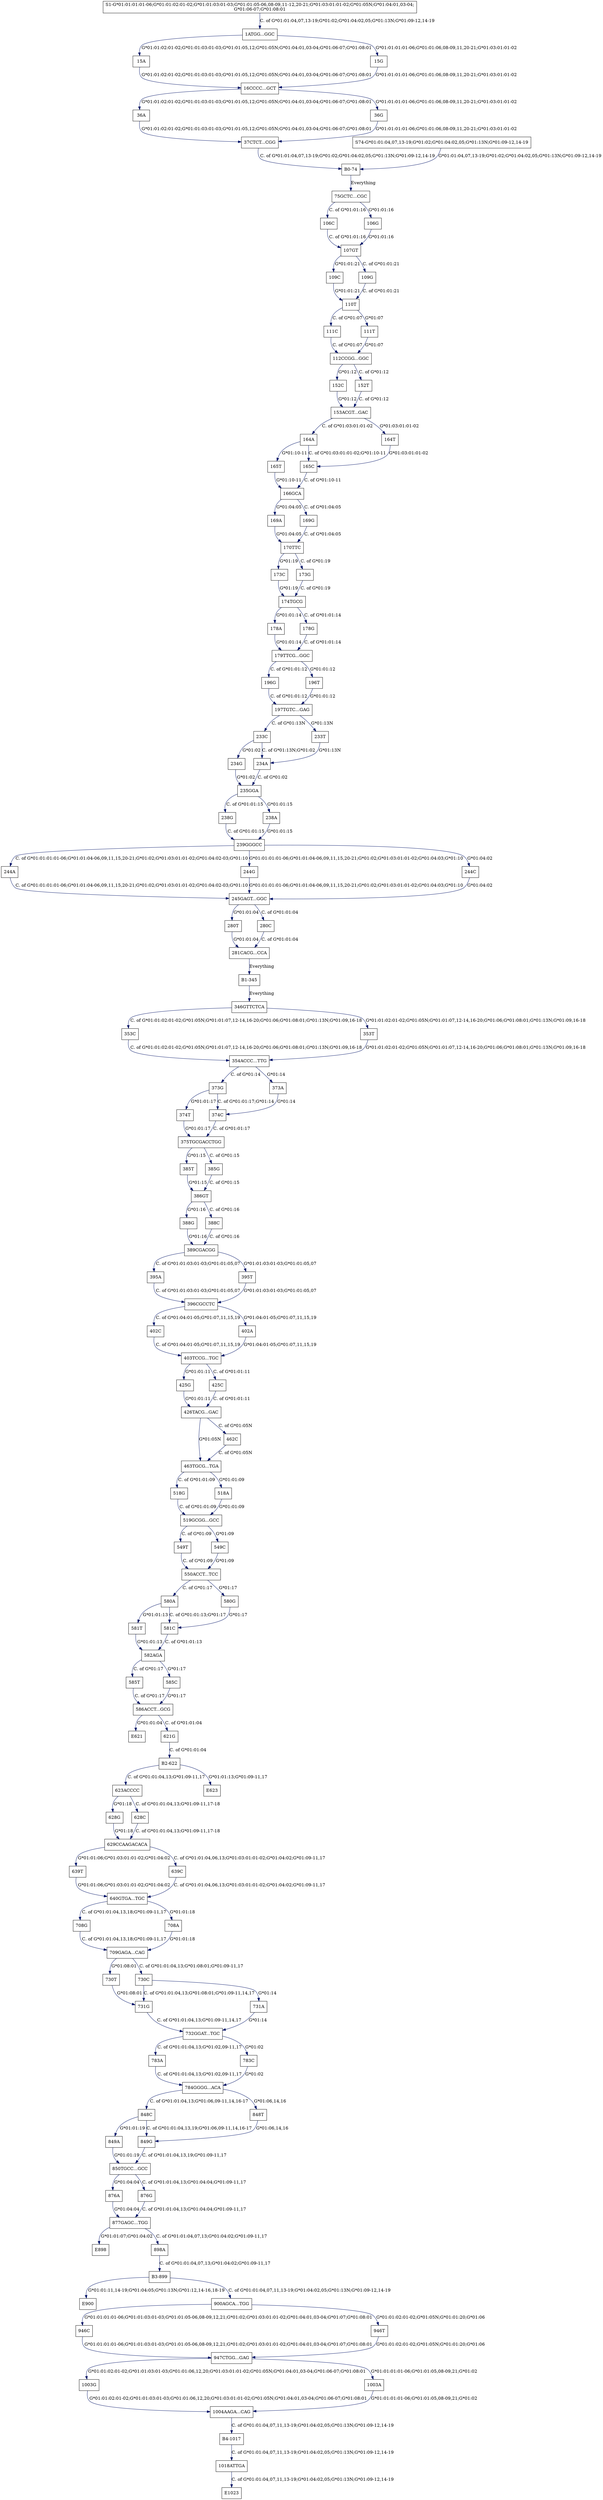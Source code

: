 digraph G {
  "234G" [shape=box, ];
  "15A" [shape=box, ];
  "S1-G*01:01:01:01-06;G*01:01:02:01-02;G*01:01:03:01-03;G*01:01:05-06,08-09,11-12,20-21;G*01:03:01:01-02;G*01:05N;G*01:04:01,03-04;
G*01:06-07;G*01:08:01" [
  shape=box, ];
  "783A" [shape=box, ];
  "166GCA" [shape=box, ];
  "1018ATTGA" [shape=box, ];
  "B0-74" [shape=box, ];
  "170TTC" [shape=box, ];
  "353C" [shape=box, ];
  "244A" [shape=box, ];
  "245GAGT...GGC" [shape=box, ];
  "848C" [shape=box, ];
  "402C" [shape=box, ];
  "731G" [shape=box, ];
  "178A" [shape=box, ];
  "580A" [shape=box, ];
  "640GTGA...TGC" [shape=box, ];
  "110T" [shape=box, ];
  "153ACGT...GAC" [shape=box, ];
  "426TACG...GAC" [shape=box, ];
  "582AGA" [shape=box, ];
  "E621" [shape=box, ];
  "708G" [shape=box, ];
  "784GGGG...ACA" [shape=box, ];
  "623ACCCC" [shape=box, ];
  "1003G" [shape=box, ];
  "730T" [shape=box, ];
  "876A" [shape=box, ];
  "197TGTC...GAG" [shape=box, ];
  "639T" [shape=box, ];
  "179TTCG...GGC" [shape=box, ];
  "174TGCG" [shape=box, ];
  "730C" [shape=box, ];
  "E900" [shape=box, ];
  "233C" [shape=box, ];
  "628G" [shape=box, ];
  "629CCAAGACACA" [shape=box, ];
  "37CTCT...CGG" [shape=box, ];
  "164A" [shape=box, ];
  "385T" [shape=box, ];
  "244G" [shape=box, ];
  "165T" [shape=box, ];
  "E623" [shape=box, ];
  "B3-899" [shape=box, ];
  "238G" [shape=box, ];
  "1003A" [shape=box, ];
  "280T" [shape=box, ];
  "388G" [shape=box, ];
  "36A" [shape=box, ];
  "152C" [shape=box, ];
  "244C" [shape=box, ];
  "1ATGG...GGC" [shape=box, ];
  "106C" [shape=box, ];
  "395A" [shape=box, ];
  "585T" [shape=box, ];
  "109C" [shape=box, ];
  "850TGCC...GCC" [shape=box, ];
  "375TGCGACCTGG" [shape=box, ];
  "621G" [shape=box, ];
  "396CGCCTC" [shape=box, ];
  "235GGA" [shape=box, ];
  "848T" [shape=box, ];
  "354ACCC...TTG" [shape=box, ];
  "849G" [shape=box, ];
  "389CGACGG" [shape=box, ];
  "178G" [shape=box, ];
  "B1-345" [shape=box, ];
  "709GAGA...CAG" [shape=box, ];
  "425G" [shape=box, ];
  "549T" [shape=box, ];
  "1004AAGA...CAG" [shape=box, ];
  "518G" [shape=box, ];
  "580G" [shape=box, ];
  "947CTGG...GAG" [shape=box, ];
  "708A" [shape=box, ];
  "111C" [shape=box, ];
  "15G" [shape=box, ];
  "783C" [shape=box, ];
  "234A" [shape=box, ];
  "173C" [shape=box, ];
  "585C" [shape=box, ];
  "386GT" [shape=box, ];
  "402A" [shape=box, ];
  "900AGCA...TGG" [shape=box, ];
  "75GCTC...CGC" [shape=box, ];
  "196G" [shape=box, ];
  "586ACCT...GCG" [shape=box, ];
  "238A" [shape=box, ];
  "106G" [shape=box, ];
  "946C" [shape=box, ];
  "877GAGC...TGG" [shape=box, ];
  "519GCGG...GCC" [shape=box, ];
  "388C" [shape=box, ];
  "239GGGCC" [shape=box, ];
  "425C" [shape=box, ];
  "B2-622" [shape=box, ];
  "385G" [shape=box, ];
  "639C" [shape=box, ];
  "876G" [shape=box, ];
  "B4-1017" [shape=box, ];
  "S74-G*01:01:04,07,13-19;G*01:02;G*01:04:02,05;G*01:13N;G*01:09-12,14-19" [
  shape=box, ];
  "946T" [shape=box, ];
  "280C" [shape=box, ];
  "732GGAT...TGC" [shape=box, ];
  "581C" [shape=box, ];
  "549C" [shape=box, ];
  "373G" [shape=box, ];
  "16CCCC...GCT" [shape=box, ];
  "152T" [shape=box, ];
  "107GT" [shape=box, ];
  "373A" [shape=box, ];
  "E898" [shape=box, ];
  "628C" [shape=box, ];
  "109G" [shape=box, ];
  "346GTTCTCA" [shape=box, ];
  "898A" [shape=box, ];
  "374T" [shape=box, ];
  "395T" [shape=box, ];
  "550ACCT...TCC" [shape=box, ];
  "463TGCG...TGA" [shape=box, ];
  "849A" [shape=box, ];
  "164T" [shape=box, ];
  "36G" [shape=box, ];
  "169A" [shape=box, ];
  "518A" [shape=box, ];
  "E1023" [shape=box, ];
  "233T" [shape=box, ];
  "374C" [shape=box, ];
  "196T" [shape=box, ];
  "169G" [shape=box, ];
  "111T" [shape=box, ];
  "112CCGG...GGC" [shape=box, ];
  "403TCCG...TGC" [shape=box, ];
  "173G" [shape=box, ];
  "462C" [shape=box, ];
  "731A" [shape=box, ];
  "581T" [shape=box, ];
  "281CACG...CCA" [shape=box, ];
  "165C" [shape=box, ];
  "353T" [shape=box, ];
  
  
  edge [color="#001267", ];
  "234G" -> "235GGA" [label="G*01:02", ];
  "15A" -> "16CCCC...GCT" [label="G*01:01:02:01-02;G*01:01:03:01-03;G*01:01:05,12;G*01:05N;G*01:04:01,03-04;G*01:06-07;G*01:08:01",
                           ];
  "S1-G*01:01:01:01-06;G*01:01:02:01-02;G*01:01:03:01-03;G*01:01:05-06,08-09,11-12,20-21;G*01:03:01:01-02;G*01:05N;G*01:04:01,03-04;
G*01:06-07;G*01:08:01" -> "1ATGG...GGC" [
  label="C. of G*01:01:04,07,13-19;G*01:02;G*01:04:02,05;G*01:13N;G*01:09-12,14-19",
  ];
  "783A" -> "784GGGG...ACA" [label="C. of G*01:01:04,13;G*01:02,09-11,17", ];
  "166GCA" -> "169A" [label="G*01:04:05", ];
  "166GCA" -> "169G" [label="C. of G*01:04:05", ];
  "1018ATTGA" -> "E1023" [label="C. of G*01:01:04,07,11,13-19;G*01:04:02,05;G*01:13N;G*01:09-12,14-19",
                          ];
  "B0-74" -> "75GCTC...CGC" [label="Everything", ];
  "170TTC" -> "173C" [label="G*01:19", ];
  "170TTC" -> "173G" [label="C. of G*01:19", ];
  "353C" -> "354ACCC...TTG" [label="C. of G*01:01:02:01-02;G*01:05N;G*01:01:07,12-14,16-20;G*01:06;G*01:08:01;G*01:13N;G*01:09,16-18",
                             ];
  "244A" -> "245GAGT...GGC" [label="C. of G*01:01:01:01-06;G*01:01:04-06,09,11,15,20-21;G*01:02;G*01:03:01:01-02;G*01:04:02-03;G*01:10",
                             ];
  "245GAGT...GGC" -> "280C" [label="C. of G*01:01:04", ];
  "245GAGT...GGC" -> "280T" [label="G*01:01:04", ];
  "848C" -> "849A" [label="G*01:01:19", ];
  "848C" -> "849G" [label="C. of G*01:01:04,13,19;G*01:06,09-11,14,16-17", ];
  "402C" -> "403TCCG...TGC" [label="C. of G*01:04:01-05;G*01:07,11,15,19", ];
  "731G" -> "732GGAT...TGC" [label="C. of G*01:01:04,13;G*01:09-11,14,17", ];
  "178A" -> "179TTCG...GGC" [label="G*01:01:14", ];
  "580A" -> "581C" [label="C. of G*01:01:13;G*01:17", ];
  "580A" -> "581T" [label="G*01:01:13", ];
  "640GTGA...TGC" -> "708A" [label="G*01:01:18", ];
  "640GTGA...TGC" -> "708G" [label="C. of G*01:01:04,13,18;G*01:09-11,17", ];
  "110T" -> "111C" [label="C. of G*01:07", ];
  "110T" -> "111T" [label="G*01:07", ];
  "153ACGT...GAC" -> "164A" [label="C. of G*01:03:01:01-02", ];
  "153ACGT...GAC" -> "164T" [label="G*01:03:01:01-02", ];
  "426TACG...GAC" -> "462C" [label="C. of G*01:05N", ];
  "426TACG...GAC" -> "463TGCG...TGA" [label="G*01:05N", ];
  "582AGA" -> "585C" [label="G*01:17", ];
  "582AGA" -> "585T" [label="C. of G*01:17", ];
  "708G" -> "709GAGA...CAG" [label="C. of G*01:01:04,13,18;G*01:09-11,17", ];
  "784GGGG...ACA" -> "848C" [label="C. of G*01:01:04,13;G*01:06,09-11,14,16-17",
                             ];
  "784GGGG...ACA" -> "848T" [label="G*01:06,14,16", ];
  "623ACCCC" -> "628C" [label="C. of G*01:01:04,13;G*01:09-11,17-18", ];
  "623ACCCC" -> "628G" [label="G*01:18", ];
  "1003G" -> "1004AAGA...CAG" [label="G*01:01:02:01-02;G*01:01:03:01-03;G*01:01:06,12,20;G*01:03:01:01-02;G*01:05N;G*01:04:01,03-04;G*01:06-07;G*01:08:01",
                               ];
  "730T" -> "731G" [label="G*01:08:01", ];
  "876A" -> "877GAGC...TGG" [label="G*01:04:04", ];
  "197TGTC...GAG" -> "233C" [label="C. of G*01:13N", ];
  "197TGTC...GAG" -> "233T" [label="G*01:13N", ];
  "639T" -> "640GTGA...TGC" [label="G*01:01:06;G*01:03:01:01-02;G*01:04:02", ];
  "179TTCG...GGC" -> "196G" [label="C. of G*01:01:12", ];
  "179TTCG...GGC" -> "196T" [label="G*01:01:12", ];
  "174TGCG" -> "178A" [label="G*01:01:14", ];
  "174TGCG" -> "178G" [label="C. of G*01:01:14", ];
  "730C" -> "731A" [label="G*01:14", ];
  "730C" -> "731G" [label="C. of G*01:01:04,13;G*01:08:01;G*01:09-11,14,17", ];
  "233C" -> "234A" [label="C. of G*01:13N;G*01:02", ];
  "233C" -> "234G" [label="G*01:02", ];
  "628G" -> "629CCAAGACACA" [label="G*01:18", ];
  "629CCAAGACACA" -> "639C" [label="C. of G*01:01:04,06,13;G*01:03:01:01-02;G*01:04:02;G*01:09-11,17",
                             ];
  "629CCAAGACACA" -> "639T" [label="G*01:01:06;G*01:03:01:01-02;G*01:04:02", ];
  "37CTCT...CGG" -> "B0-74" [label="C. of G*01:01:04,07,13-19;G*01:02;G*01:04:02,05;G*01:13N;G*01:09-12,14-19",
                             ];
  "164A" -> "165C" [label="C. of G*01:03:01:01-02;G*01:10-11", ];
  "164A" -> "165T" [label="G*01:10-11", ];
  "385T" -> "386GT" [label="G*01:15", ];
  "244G" -> "245GAGT...GGC" [label="G*01:01:01:01-06;G*01:01:04-06,09,11,15,20-21;G*01:02;G*01:03:01:01-02;G*01:04:03;G*01:10",
                             ];
  "165T" -> "166GCA" [label="G*01:10-11", ];
  "B3-899" -> "E900" [label="G*01:01:11,14-19;G*01:04:05;G*01:13N;G*01:12,14-16,18-19",
                      ];
  "B3-899" -> "900AGCA...TGG" [label="C. of G*01:01:04,07,11,13-19;G*01:04:02,05;G*01:13N;G*01:09-12,14-19",
                               ];
  "238G" -> "239GGGCC" [label="C. of G*01:01:15", ];
  "1003A" -> "1004AAGA...CAG" [label="G*01:01:01:01-06;G*01:01:05,08-09,21;G*01:02",
                               ];
  "280T" -> "281CACG...CCA" [label="G*01:01:04", ];
  "388G" -> "389CGACGG" [label="G*01:16", ];
  "36A" -> "37CTCT...CGG" [label="G*01:01:02:01-02;G*01:01:03:01-03;G*01:01:05,12;G*01:05N;G*01:04:01,03-04;G*01:06-07;G*01:08:01",
                           ];
  "152C" -> "153ACGT...GAC" [label="G*01:12", ];
  "244C" -> "245GAGT...GGC" [label="G*01:04:02", ];
  "1ATGG...GGC" -> "15A" [label="G*01:01:02:01-02;G*01:01:03:01-03;G*01:01:05,12;G*01:05N;G*01:04:01,03-04;G*01:06-07;G*01:08:01",
                          ];
  "1ATGG...GGC" -> "15G" [label="G*01:01:01:01-06;G*01:01:06,08-09,11,20-21;G*01:03:01:01-02",
                          ];
  "106C" -> "107GT" [label="C. of G*01:01:16", ];
  "395A" -> "396CGCCTC" [label="C. of G*01:01:03:01-03;G*01:01:05,07", ];
  "585T" -> "586ACCT...GCG" [label="C. of G*01:17", ];
  "109C" -> "110T" [label="G*01:01:21", ];
  "850TGCC...GCC" -> "876A" [label="G*01:04:04", ];
  "850TGCC...GCC" -> "876G" [label="C. of G*01:01:04,13;G*01:04:04;G*01:09-11,17",
                             ];
  "375TGCGACCTGG" -> "385G" [label="C. of G*01:15", ];
  "375TGCGACCTGG" -> "385T" [label="G*01:15", ];
  "621G" -> "B2-622" [label="C. of G*01:01:04", ];
  "396CGCCTC" -> "402A" [label="G*01:04:01-05;G*01:07,11,15,19", ];
  "396CGCCTC" -> "402C" [label="C. of G*01:04:01-05;G*01:07,11,15,19", ];
  "235GGA" -> "238A" [label="G*01:01:15", ];
  "235GGA" -> "238G" [label="C. of G*01:01:15", ];
  "848T" -> "849G" [label="G*01:06,14,16", ];
  "354ACCC...TTG" -> "373A" [label="G*01:14", ];
  "354ACCC...TTG" -> "373G" [label="C. of G*01:14", ];
  "849G" -> "850TGCC...GCC" [label="C. of G*01:01:04,13,19;G*01:09-11,17", ];
  "389CGACGG" -> "395A" [label="C. of G*01:01:03:01-03;G*01:01:05,07", ];
  "389CGACGG" -> "395T" [label="G*01:01:03:01-03;G*01:01:05,07", ];
  "178G" -> "179TTCG...GGC" [label="C. of G*01:01:14", ];
  "B1-345" -> "346GTTCTCA" [label="Everything", ];
  "709GAGA...CAG" -> "730C" [label="C. of G*01:01:04,13;G*01:08:01;G*01:09-11,17",
                             ];
  "709GAGA...CAG" -> "730T" [label="G*01:08:01", ];
  "425G" -> "426TACG...GAC" [label="G*01:01:11", ];
  "549T" -> "550ACCT...TCC" [label="C. of G*01:09", ];
  "1004AAGA...CAG" -> "B4-1017" [label="C. of G*01:01:04,07,11,13-19;G*01:04:02,05;G*01:13N;G*01:09-12,14-19",
                                 ];
  "518G" -> "519GCGG...GCC" [label="C. of G*01:01:09", ];
  "580G" -> "581C" [label="G*01:17", ];
  "947CTGG...GAG" -> "1003A" [label="G*01:01:01:01-06;G*01:01:05,08-09,21;G*01:02",
                              ];
  "947CTGG...GAG" -> "1003G" [label="G*01:01:02:01-02;G*01:01:03:01-03;G*01:01:06,12,20;G*01:03:01:01-02;G*01:05N;G*01:04:01,03-04;G*01:06-07;G*01:08:01",
                              ];
  "708A" -> "709GAGA...CAG" [label="G*01:01:18", ];
  "111C" -> "112CCGG...GGC" [label="C. of G*01:07", ];
  "15G" -> "16CCCC...GCT" [label="G*01:01:01:01-06;G*01:01:06,08-09,11,20-21;G*01:03:01:01-02",
                           ];
  "783C" -> "784GGGG...ACA" [label="G*01:02", ];
  "234A" -> "235GGA" [label="C. of G*01:02", ];
  "173C" -> "174TGCG" [label="G*01:19", ];
  "585C" -> "586ACCT...GCG" [label="G*01:17", ];
  "386GT" -> "388C" [label="C. of G*01:16", ];
  "386GT" -> "388G" [label="G*01:16", ];
  "402A" -> "403TCCG...TGC" [label="G*01:04:01-05;G*01:07,11,15,19", ];
  "900AGCA...TGG" -> "946C" [label="G*01:01:01:01-06;G*01:01:03:01-03;G*01:01:05-06,08-09,12,21;G*01:02;G*01:03:01:01-02;G*01:04:01,03-04;G*01:07;G*01:08:01",
                             ];
  "900AGCA...TGG" -> "946T" [label="G*01:01:02:01-02;G*01:05N;G*01:01:20;G*01:06",
                             ];
  "75GCTC...CGC" -> "106C" [label="C. of G*01:01:16", ];
  "75GCTC...CGC" -> "106G" [label="G*01:01:16", ];
  "196G" -> "197TGTC...GAG" [label="C. of G*01:01:12", ];
  "586ACCT...GCG" -> "E621" [label="G*01:01:04", ];
  "586ACCT...GCG" -> "621G" [label="C. of G*01:01:04", ];
  "238A" -> "239GGGCC" [label="G*01:01:15", ];
  "106G" -> "107GT" [label="G*01:01:16", ];
  "946C" -> "947CTGG...GAG" [label="G*01:01:01:01-06;G*01:01:03:01-03;G*01:01:05-06,08-09,12,21;G*01:02;G*01:03:01:01-02;G*01:04:01,03-04;G*01:07;G*01:08:01",
                             ];
  "877GAGC...TGG" -> "E898" [label="G*01:01:07;G*01:04:02", ];
  "877GAGC...TGG" -> "898A" [label="C. of G*01:01:04,07,13;G*01:04:02;G*01:09-11,17",
                             ];
  "519GCGG...GCC" -> "549C" [label="G*01:09", ];
  "519GCGG...GCC" -> "549T" [label="C. of G*01:09", ];
  "388C" -> "389CGACGG" [label="C. of G*01:16", ];
  "239GGGCC" -> "244A" [label="C. of G*01:01:01:01-06;G*01:01:04-06,09,11,15,20-21;G*01:02;G*01:03:01:01-02;G*01:04:02-03;G*01:10",
                        ];
  "239GGGCC" -> "244C" [label="G*01:04:02", ];
  "239GGGCC" -> "244G" [label="G*01:01:01:01-06;G*01:01:04-06,09,11,15,20-21;G*01:02;G*01:03:01:01-02;G*01:04:03;G*01:10",
                        ];
  "425C" -> "426TACG...GAC" [label="C. of G*01:01:11", ];
  "B2-622" -> "E623" [label="G*01:01:13;G*01:09-11,17", ];
  "B2-622" -> "623ACCCC" [label="C. of G*01:01:04,13;G*01:09-11,17", ];
  "385G" -> "386GT" [label="C. of G*01:15", ];
  "639C" -> "640GTGA...TGC" [label="C. of G*01:01:04,06,13;G*01:03:01:01-02;G*01:04:02;G*01:09-11,17",
                             ];
  "876G" -> "877GAGC...TGG" [label="C. of G*01:01:04,13;G*01:04:04;G*01:09-11,17",
                             ];
  "B4-1017" -> "1018ATTGA" [label="C. of G*01:01:04,07,11,13-19;G*01:04:02,05;G*01:13N;G*01:09-12,14-19",
                            ];
  "S74-G*01:01:04,07,13-19;G*01:02;G*01:04:02,05;G*01:13N;G*01:09-12,14-19" -> "B0-74" [
  label="G*01:01:04,07,13-19;G*01:02;G*01:04:02,05;G*01:13N;G*01:09-12,14-19",
  ];
  "946T" -> "947CTGG...GAG" [label="G*01:01:02:01-02;G*01:05N;G*01:01:20;G*01:06",
                             ];
  "280C" -> "281CACG...CCA" [label="C. of G*01:01:04", ];
  "732GGAT...TGC" -> "783A" [label="C. of G*01:01:04,13;G*01:02,09-11,17", ];
  "732GGAT...TGC" -> "783C" [label="G*01:02", ];
  "581C" -> "582AGA" [label="C. of G*01:01:13", ];
  "549C" -> "550ACCT...TCC" [label="G*01:09", ];
  "373G" -> "374C" [label="C. of G*01:01:17;G*01:14", ];
  "373G" -> "374T" [label="G*01:01:17", ];
  "16CCCC...GCT" -> "36A" [label="G*01:01:02:01-02;G*01:01:03:01-03;G*01:01:05,12;G*01:05N;G*01:04:01,03-04;G*01:06-07;G*01:08:01",
                           ];
  "16CCCC...GCT" -> "36G" [label="G*01:01:01:01-06;G*01:01:06,08-09,11,20-21;G*01:03:01:01-02",
                           ];
  "152T" -> "153ACGT...GAC" [label="C. of G*01:12", ];
  "107GT" -> "109C" [label="G*01:01:21", ];
  "107GT" -> "109G" [label="C. of G*01:01:21", ];
  "373A" -> "374C" [label="G*01:14", ];
  "628C" -> "629CCAAGACACA" [label="C. of G*01:01:04,13;G*01:09-11,17-18", ];
  "109G" -> "110T" [label="C. of G*01:01:21", ];
  "346GTTCTCA" -> "353C" [label="C. of G*01:01:02:01-02;G*01:05N;G*01:01:07,12-14,16-20;G*01:06;G*01:08:01;G*01:13N;G*01:09,16-18",
                          ];
  "346GTTCTCA" -> "353T" [label="G*01:01:02:01-02;G*01:05N;G*01:01:07,12-14,16-20;G*01:06;G*01:08:01;G*01:13N;G*01:09,16-18",
                          ];
  "898A" -> "B3-899" [label="C. of G*01:01:04,07,13;G*01:04:02;G*01:09-11,17",
                      ];
  "374T" -> "375TGCGACCTGG" [label="G*01:01:17", ];
  "395T" -> "396CGCCTC" [label="G*01:01:03:01-03;G*01:01:05,07", ];
  "550ACCT...TCC" -> "580A" [label="C. of G*01:17", ];
  "550ACCT...TCC" -> "580G" [label="G*01:17", ];
  "463TGCG...TGA" -> "518A" [label="G*01:01:09", ];
  "463TGCG...TGA" -> "518G" [label="C. of G*01:01:09", ];
  "849A" -> "850TGCC...GCC" [label="G*01:01:19", ];
  "164T" -> "165C" [label="G*01:03:01:01-02", ];
  "36G" -> "37CTCT...CGG" [label="G*01:01:01:01-06;G*01:01:06,08-09,11,20-21;G*01:03:01:01-02",
                           ];
  "169A" -> "170TTC" [label="G*01:04:05", ];
  "518A" -> "519GCGG...GCC" [label="G*01:01:09", ];
  "233T" -> "234A" [label="G*01:13N", ];
  "374C" -> "375TGCGACCTGG" [label="C. of G*01:01:17", ];
  "196T" -> "197TGTC...GAG" [label="G*01:01:12", ];
  "169G" -> "170TTC" [label="C. of G*01:04:05", ];
  "111T" -> "112CCGG...GGC" [label="G*01:07", ];
  "112CCGG...GGC" -> "152C" [label="G*01:12", ];
  "112CCGG...GGC" -> "152T" [label="C. of G*01:12", ];
  "403TCCG...TGC" -> "425C" [label="C. of G*01:01:11", ];
  "403TCCG...TGC" -> "425G" [label="G*01:01:11", ];
  "173G" -> "174TGCG" [label="C. of G*01:19", ];
  "462C" -> "463TGCG...TGA" [label="C. of G*01:05N", ];
  "731A" -> "732GGAT...TGC" [label="G*01:14", ];
  "581T" -> "582AGA" [label="G*01:01:13", ];
  "281CACG...CCA" -> "B1-345" [label="Everything", ];
  "165C" -> "166GCA" [label="C. of G*01:10-11", ];
  "353T" -> "354ACCC...TTG" [label="G*01:01:02:01-02;G*01:05N;G*01:01:07,12-14,16-20;G*01:06;G*01:08:01;G*01:13N;G*01:09,16-18",
                             ];
  
  }